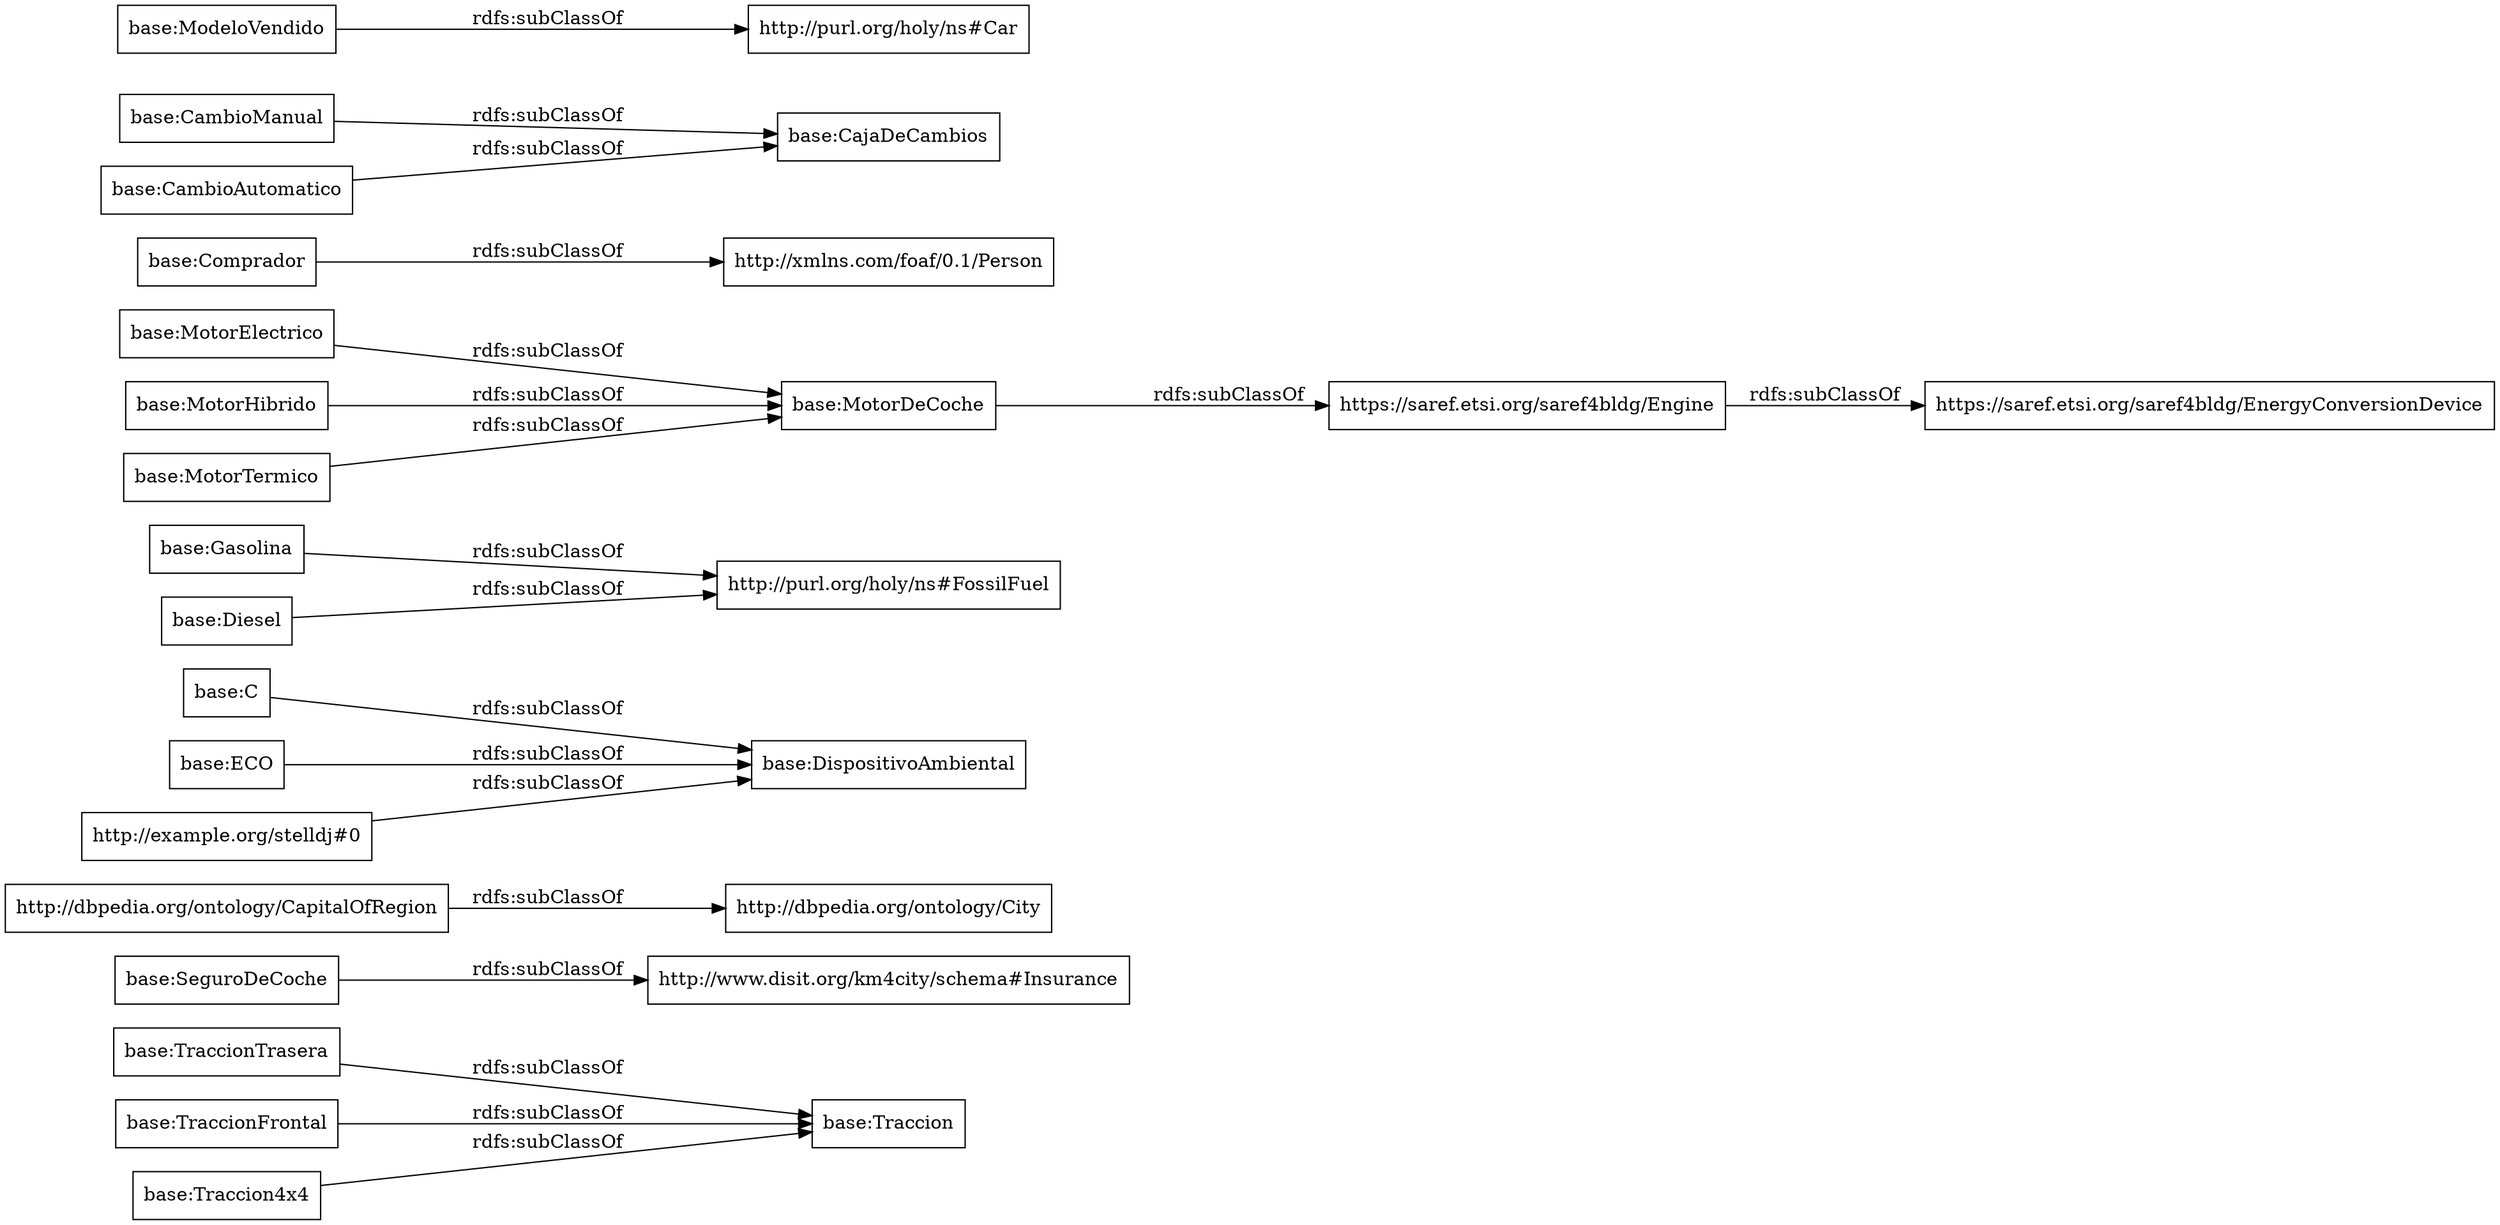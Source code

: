 digraph ar2dtool_diagram { 
rankdir=LR;
size="1000"
node [shape = rectangle, color="black"]; "base:Traccion" "base:SeguroDeCoche" "http://dbpedia.org/ontology/CapitalOfRegion" "base:TraccionTrasera" "base:DispositivoAmbiental" "base:Gasolina" "https://saref.etsi.org/saref4bldg/Engine" "base:Comprador" "http://xmlns.com/foaf/0.1/Person" "base:MotorDeCoche" "base:CambioManual" "base:TraccionFrontal" "base:CajaDeCambios" "base:CambioAutomatico" "base:Traccion4x4" "http://dbpedia.org/ontology/City" "base:C" "base:ECO" "http://purl.org/holy/ns#Car" "base:ModeloVendido" "base:MotorElectrico" "https://saref.etsi.org/saref4bldg/EnergyConversionDevice" "base:MotorHibrido" "http://example.org/stelldj#0" "http://www.disit.org/km4city/schema#Insurance" "base:Diesel" "base:MotorTermico" "http://purl.org/holy/ns#FossilFuel" ; /*classes style*/
	"base:Comprador" -> "http://xmlns.com/foaf/0.1/Person" [ label = "rdfs:subClassOf" ];
	"base:ECO" -> "base:DispositivoAmbiental" [ label = "rdfs:subClassOf" ];
	"base:CambioAutomatico" -> "base:CajaDeCambios" [ label = "rdfs:subClassOf" ];
	"base:TraccionFrontal" -> "base:Traccion" [ label = "rdfs:subClassOf" ];
	"base:MotorDeCoche" -> "https://saref.etsi.org/saref4bldg/Engine" [ label = "rdfs:subClassOf" ];
	"base:Gasolina" -> "http://purl.org/holy/ns#FossilFuel" [ label = "rdfs:subClassOf" ];
	"base:MotorElectrico" -> "base:MotorDeCoche" [ label = "rdfs:subClassOf" ];
	"base:C" -> "base:DispositivoAmbiental" [ label = "rdfs:subClassOf" ];
	"base:Diesel" -> "http://purl.org/holy/ns#FossilFuel" [ label = "rdfs:subClassOf" ];
	"https://saref.etsi.org/saref4bldg/Engine" -> "https://saref.etsi.org/saref4bldg/EnergyConversionDevice" [ label = "rdfs:subClassOf" ];
	"base:SeguroDeCoche" -> "http://www.disit.org/km4city/schema#Insurance" [ label = "rdfs:subClassOf" ];
	"http://example.org/stelldj#0" -> "base:DispositivoAmbiental" [ label = "rdfs:subClassOf" ];
	"base:TraccionTrasera" -> "base:Traccion" [ label = "rdfs:subClassOf" ];
	"base:MotorTermico" -> "base:MotorDeCoche" [ label = "rdfs:subClassOf" ];
	"base:CambioManual" -> "base:CajaDeCambios" [ label = "rdfs:subClassOf" ];
	"http://dbpedia.org/ontology/CapitalOfRegion" -> "http://dbpedia.org/ontology/City" [ label = "rdfs:subClassOf" ];
	"base:MotorHibrido" -> "base:MotorDeCoche" [ label = "rdfs:subClassOf" ];
	"base:ModeloVendido" -> "http://purl.org/holy/ns#Car" [ label = "rdfs:subClassOf" ];
	"base:Traccion4x4" -> "base:Traccion" [ label = "rdfs:subClassOf" ];

}
